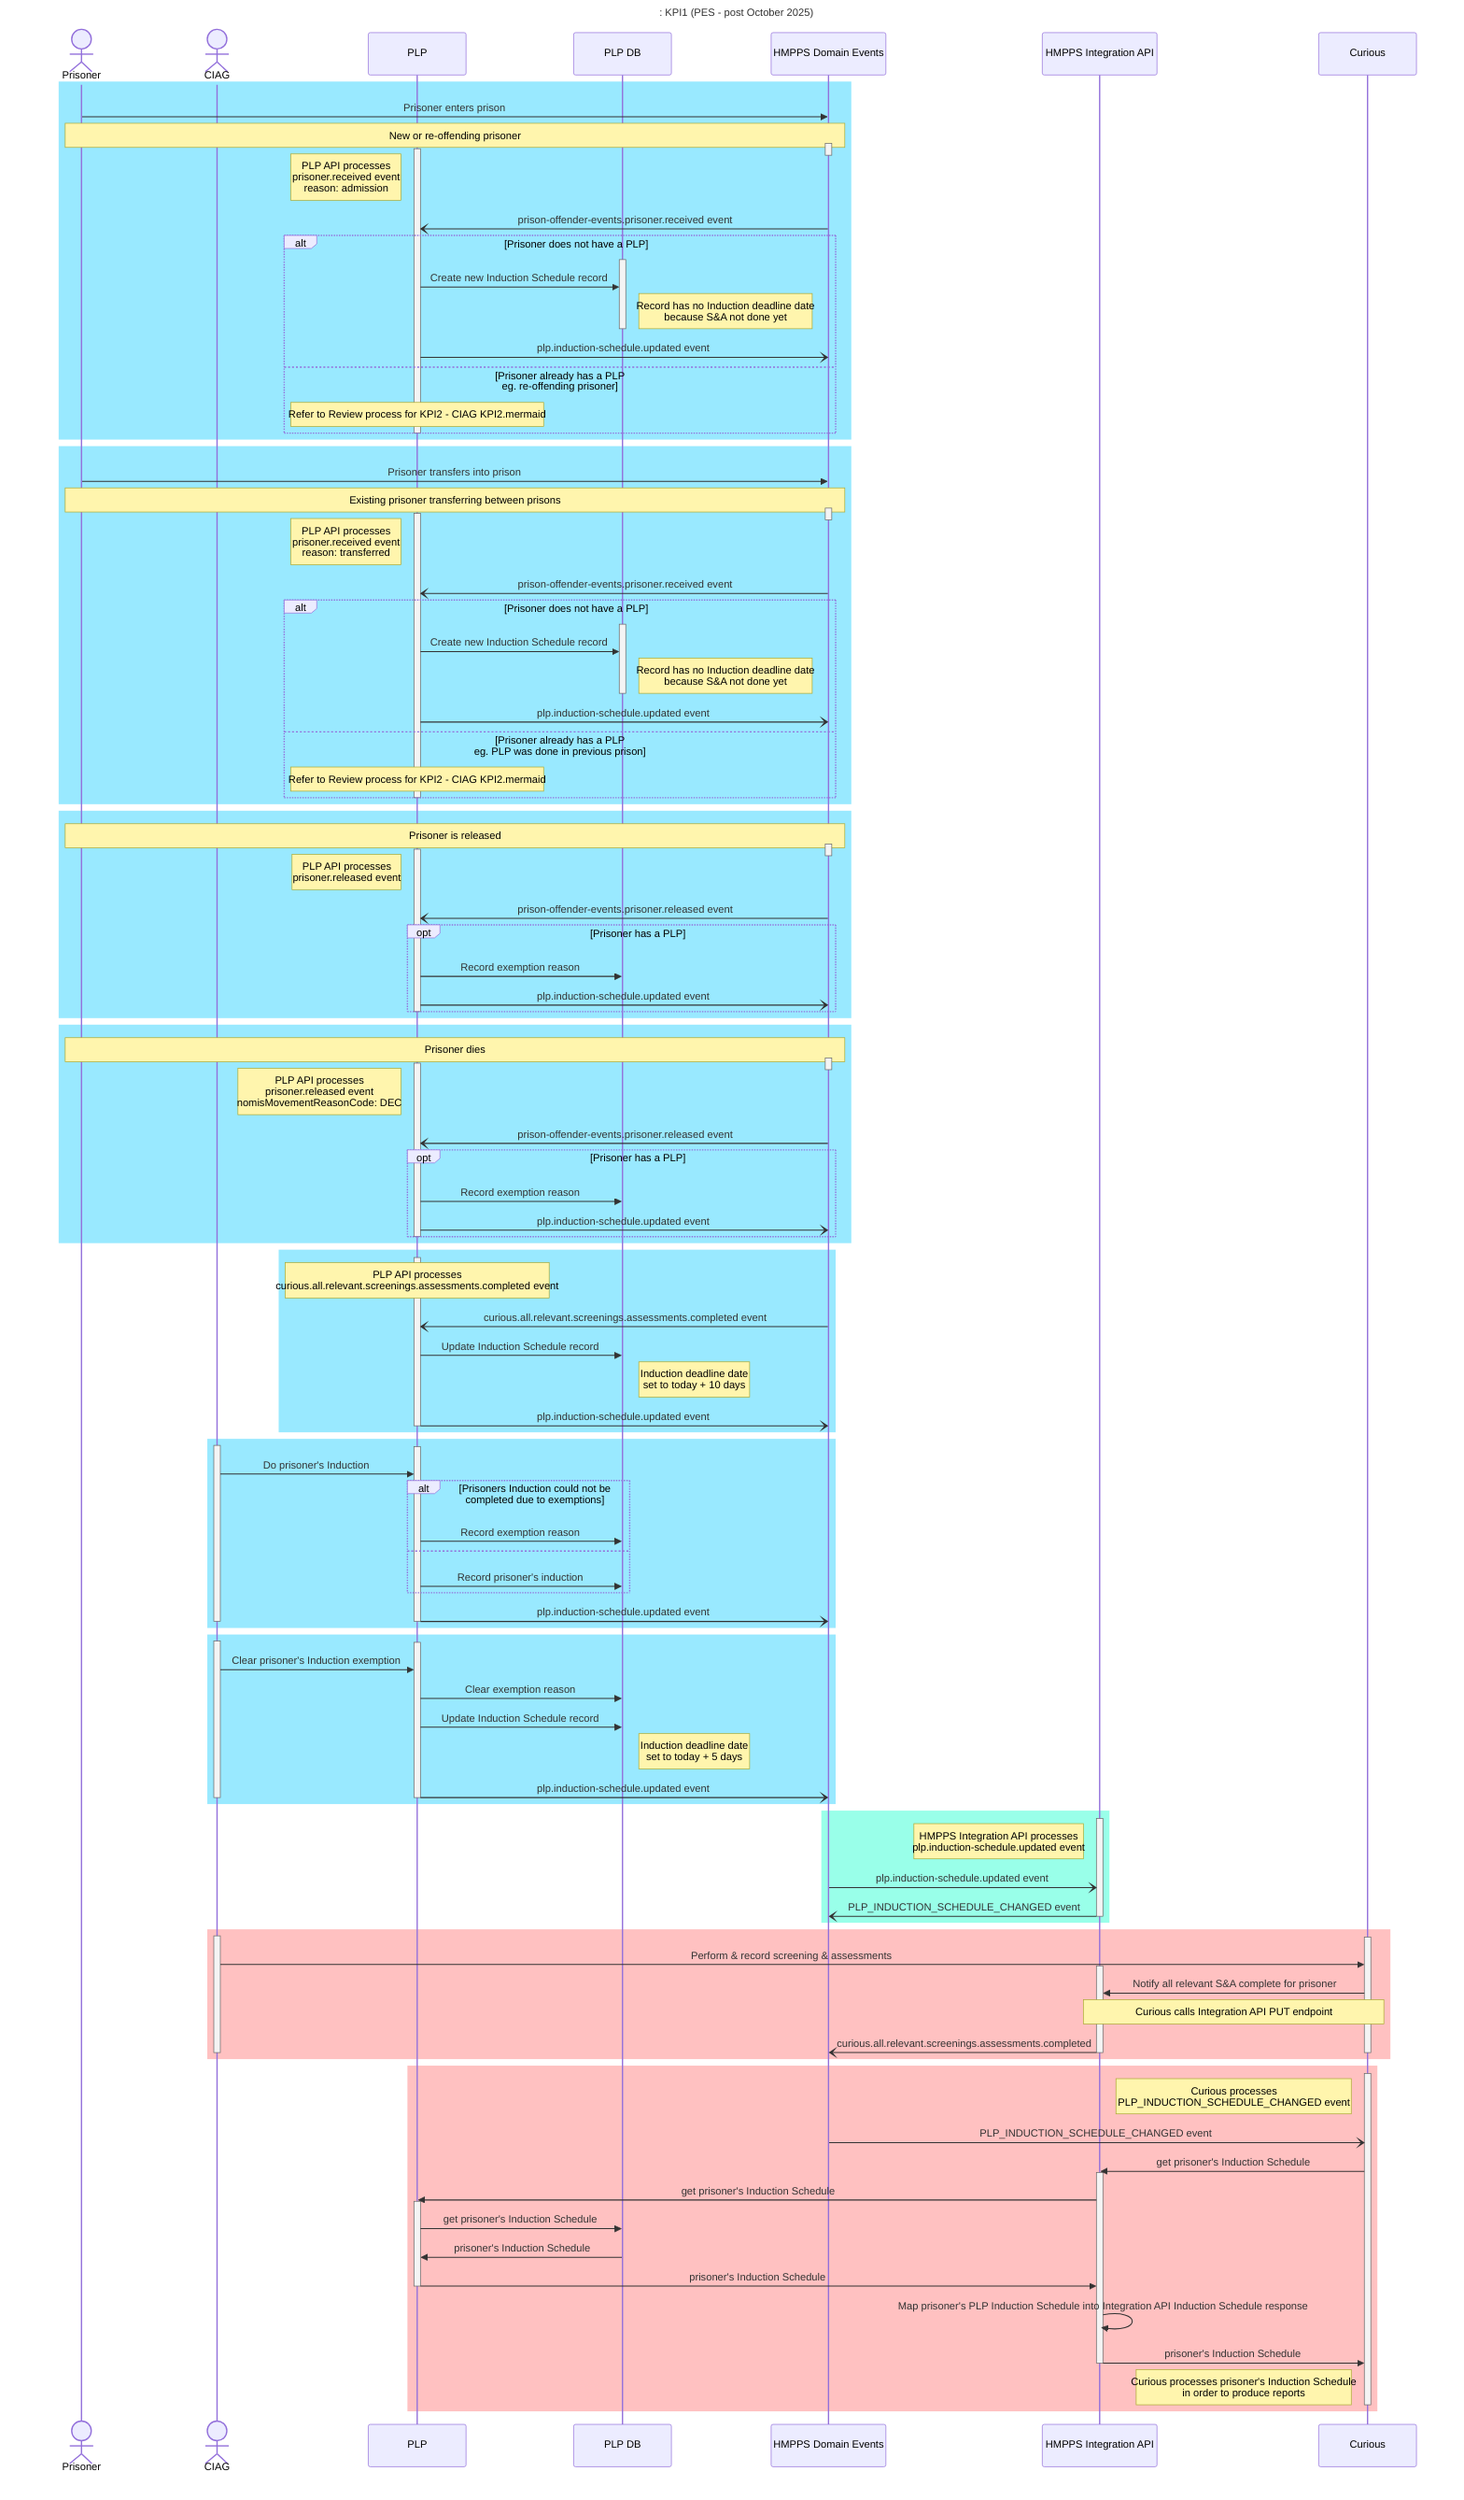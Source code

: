 sequenceDiagram
  title : KPI1 (PES - post October 2025)

  actor Prisoner as Prisoner
  actor CIAG as CIAG
  participant PLP as PLP
  participant PLPDB as PLP DB
  participant DomainEvents as HMPPS Domain Events
  participant Integration as HMPPS Integration API
  participant Curious as Curious

  rect rgba(0, 200, 255, 0.4)
    Prisoner ->> DomainEvents: Prisoner enters prison
    note over Prisoner, DomainEvents: New or re-offending prisoner
    activate DomainEvents
    deactivate DomainEvents

    activate PLP
      note left of PLP: PLP API processes<br/>prisoner.received event<br/>reason: admission
      DomainEvents -) PLP: prison-offender-events.prisoner.received event
      alt Prisoner does not have a PLP
        activate PLPDB
          PLP ->> PLPDB: Create new Induction Schedule record
          note right of PLPDB: Record has no Induction deadline date<br/>because S&A not done yet
        deactivate PLPDB
        PLP -) DomainEvents: plp.induction-schedule.updated event
      else Prisoner already has a PLP<br/>eg. re-offending prisoner
        note over PLP: Refer to Review process for KPI2 - CIAG KPI2.mermaid
      end
    deactivate PLP
  end

  rect rgba(0, 200, 255, 0.4)
    Prisoner ->> DomainEvents: Prisoner transfers into prison
    note over Prisoner, DomainEvents: Existing prisoner transferring between prisons
    activate DomainEvents
    deactivate DomainEvents

    activate PLP
      note left of PLP: PLP API processes<br/>prisoner.received event<br/>reason: transferred
      DomainEvents -) PLP: prison-offender-events.prisoner.received event
      alt Prisoner does not have a PLP
        activate PLPDB
          PLP ->> PLPDB: Create new Induction Schedule record
          note right of PLPDB: Record has no Induction deadline date<br/>because S&A not done yet
        deactivate PLPDB
        PLP -) DomainEvents: plp.induction-schedule.updated event
      else Prisoner already has a PLP<br/>eg. PLP was done in previous prison
        note over PLP: Refer to Review process for KPI2 - CIAG KPI2.mermaid
      end
    deactivate PLP
  end

  rect rgba(0, 200, 255, 0.4)
    note over Prisoner, DomainEvents: Prisoner is released
    activate DomainEvents
    deactivate DomainEvents

    activate PLP
      note left of PLP: PLP API processes<br/>prisoner.released event
      DomainEvents -) PLP: prison-offender-events.prisoner.released event
      opt Prisoner has a PLP
        PLP ->> PLPDB: Record exemption reason
        PLP -) DomainEvents: plp.induction-schedule.updated event
      end
    deactivate PLP
  end

  rect rgba(0, 200, 255, 0.4)
    note over Prisoner, DomainEvents: Prisoner dies
    activate DomainEvents
    deactivate DomainEvents

    activate PLP
      note left of PLP: PLP API processes<br/>prisoner.released event<br/>nomisMovementReasonCode: DEC
      DomainEvents -) PLP: prison-offender-events.prisoner.released event
      opt Prisoner has a PLP
        PLP ->> PLPDB: Record exemption reason
        PLP -) DomainEvents: plp.induction-schedule.updated event
      end
    deactivate PLP
  end

  rect rgba(0, 200, 255, 0.4)
    activate PLP
      note over PLP: PLP API processes<br/>curious.all.relevant.screenings.assessments.completed event
      DomainEvents -) PLP: curious.all.relevant.screenings.assessments.completed event
      PLP ->> PLPDB: Update Induction Schedule record
      note right of PLPDB: Induction deadline date<br/>set to today + 10 days
      PLP -) DomainEvents: plp.induction-schedule.updated event
    deactivate PLP
  end

  rect rgba(0, 200, 255, 0.4)
    activate CIAG
      activate PLP
        CIAG ->> PLP: Do prisoner's Induction
        alt Prisoners Induction could not be completed due to exemptions
          PLP ->> PLPDB: Record exemption reason
        else
          PLP ->> PLPDB: Record prisoner's induction
        end
        PLP -) DomainEvents: plp.induction-schedule.updated event
      deactivate PLP
    deactivate CIAG
  end

  rect rgba(0, 200, 255, 0.4)
    activate CIAG
      activate PLP
        CIAG ->> PLP: Clear prisoner's Induction exemption
        PLP ->> PLPDB: Clear exemption reason
        PLP ->> PLPDB: Update Induction Schedule record
        note right of PLPDB: Induction deadline date<br/>set to today + 5 days
        PLP -) DomainEvents: plp.induction-schedule.updated event
      deactivate PLP
    deactivate CIAG
  end

  rect rgba(0, 255, 200, 0.4)
    activate Integration
      note left of Integration: HMPPS Integration API processes<br/>plp.induction-schedule.updated event
      DomainEvents -) Integration: plp.induction-schedule.updated event
      Integration -) DomainEvents: PLP_INDUCTION_SCHEDULE_CHANGED event
    deactivate Integration
  end

  rect rgba(255, 100, 100, 0.4)
    activate CIAG
      activate Curious
        CIAG ->> Curious: Perform & record screening & assessments
        activate Integration
          Curious ->> Integration: Notify all relevant S&A complete for prisoner
          note over Integration, Curious: Curious calls Integration API PUT endpoint
          Integration -) DomainEvents: curious.all.relevant.screenings.assessments.completed
        deactivate Integration
      deactivate Curious
    deactivate CIAG
  end

  rect rgba(255, 100, 100, 0.4)
    activate Curious
      note left of Curious: Curious processes<br/>PLP_INDUCTION_SCHEDULE_CHANGED event
      DomainEvents -) Curious: PLP_INDUCTION_SCHEDULE_CHANGED event
      Curious ->> Integration: get prisoner's Induction Schedule
      activate Integration
        Integration ->> PLP: get prisoner's Induction Schedule
        activate PLP
          PLP ->> PLPDB: get prisoner's Induction Schedule
          PLPDB ->> PLP: prisoner's Induction Schedule
          PLP ->> Integration: prisoner's Induction Schedule
        deactivate PLP
        Integration ->> Integration: Map prisoner's PLP Induction Schedule into Integration API Induction Schedule response
        Integration ->> Curious: prisoner's Induction Schedule
      deactivate Integration
      note left of Curious: Curious processes prisoner's Induction Schedule<br/>in order to produce reports
    deactivate Curious
  end